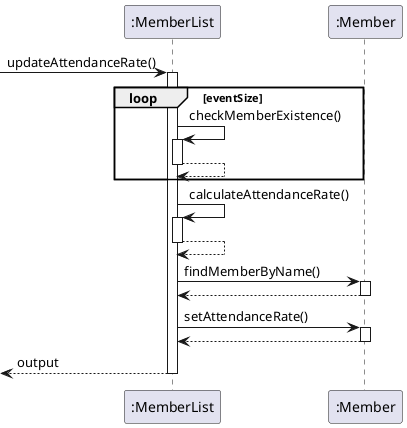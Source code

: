 @startuml
 -> ":MemberList" : updateAttendanceRate()
 activate ":MemberList"
 loop eventSize
 ":MemberList" -> ":MemberList" : checkMemberExistence()
 activate ":MemberList"
 ":MemberList" --> ":MemberList"
 deactivate ":MemberList"
 end
 ":MemberList" -> ":MemberList" : calculateAttendanceRate()
 activate ":MemberList"
 ":MemberList" --> ":MemberList"
 deactivate ":MemberList"
 ":MemberList" -> ":Member" : findMemberByName()
 activate ":Member"
 return
 deactivate ":Member"
 ":MemberList" -> ":Member" :setAttendanceRate()
 activate ":Member"
 return
 deactivate ":Member"
 <-- ":MemberList" : output
 deactivate ":MemberList"
 @enduml

